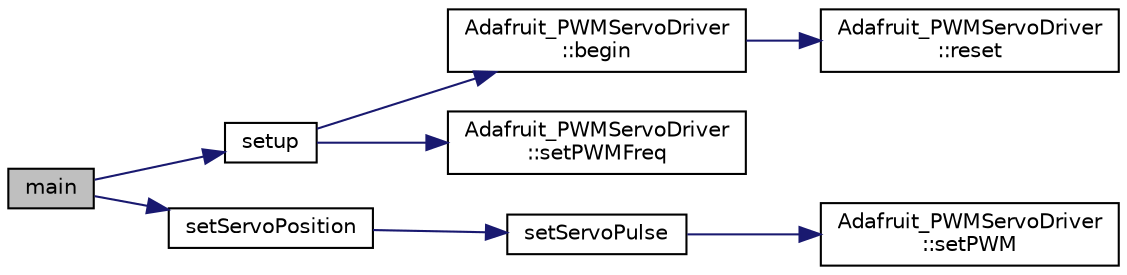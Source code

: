 digraph "main"
{
  edge [fontname="Helvetica",fontsize="10",labelfontname="Helvetica",labelfontsize="10"];
  node [fontname="Helvetica",fontsize="10",shape=record];
  rankdir="LR";
  Node1 [label="main",height=0.2,width=0.4,color="black", fillcolor="grey75", style="filled", fontcolor="black"];
  Node1 -> Node2 [color="midnightblue",fontsize="10",style="solid",fontname="Helvetica"];
  Node2 [label="setup",height=0.2,width=0.4,color="black", fillcolor="white", style="filled",URL="$Servo__Position__Shell_8cpp.html#a4fc01d736fe50cf5b977f755b675f11d"];
  Node2 -> Node3 [color="midnightblue",fontsize="10",style="solid",fontname="Helvetica"];
  Node3 [label="Adafruit_PWMServoDriver\l::begin",height=0.2,width=0.4,color="black", fillcolor="white", style="filled",URL="$classAdafruit__PWMServoDriver.html#aef401eaad3c34222ac916eb7bd936bc2"];
  Node3 -> Node4 [color="midnightblue",fontsize="10",style="solid",fontname="Helvetica"];
  Node4 [label="Adafruit_PWMServoDriver\l::reset",height=0.2,width=0.4,color="black", fillcolor="white", style="filled",URL="$classAdafruit__PWMServoDriver.html#ac976f52233a75a4bd0eb6f2ce9b82b7f"];
  Node2 -> Node5 [color="midnightblue",fontsize="10",style="solid",fontname="Helvetica"];
  Node5 [label="Adafruit_PWMServoDriver\l::setPWMFreq",height=0.2,width=0.4,color="black", fillcolor="white", style="filled",URL="$classAdafruit__PWMServoDriver.html#a0ef6f1e3c81aebbd1d1da1bb12f3ed5c"];
  Node1 -> Node6 [color="midnightblue",fontsize="10",style="solid",fontname="Helvetica"];
  Node6 [label="setServoPosition",height=0.2,width=0.4,color="black", fillcolor="white", style="filled",URL="$Servo__Position__Shell_8cpp.html#abd2cd3c2e36d42a2178a6f2fd12af905"];
  Node6 -> Node7 [color="midnightblue",fontsize="10",style="solid",fontname="Helvetica"];
  Node7 [label="setServoPulse",height=0.2,width=0.4,color="black", fillcolor="white", style="filled",URL="$Servo__Position__Shell_8cpp.html#a7f07c548295f3696f8881f0c9de708b1"];
  Node7 -> Node8 [color="midnightblue",fontsize="10",style="solid",fontname="Helvetica"];
  Node8 [label="Adafruit_PWMServoDriver\l::setPWM",height=0.2,width=0.4,color="black", fillcolor="white", style="filled",URL="$classAdafruit__PWMServoDriver.html#a724a7fc39c6fba34478ecc0eea038bd3"];
}
